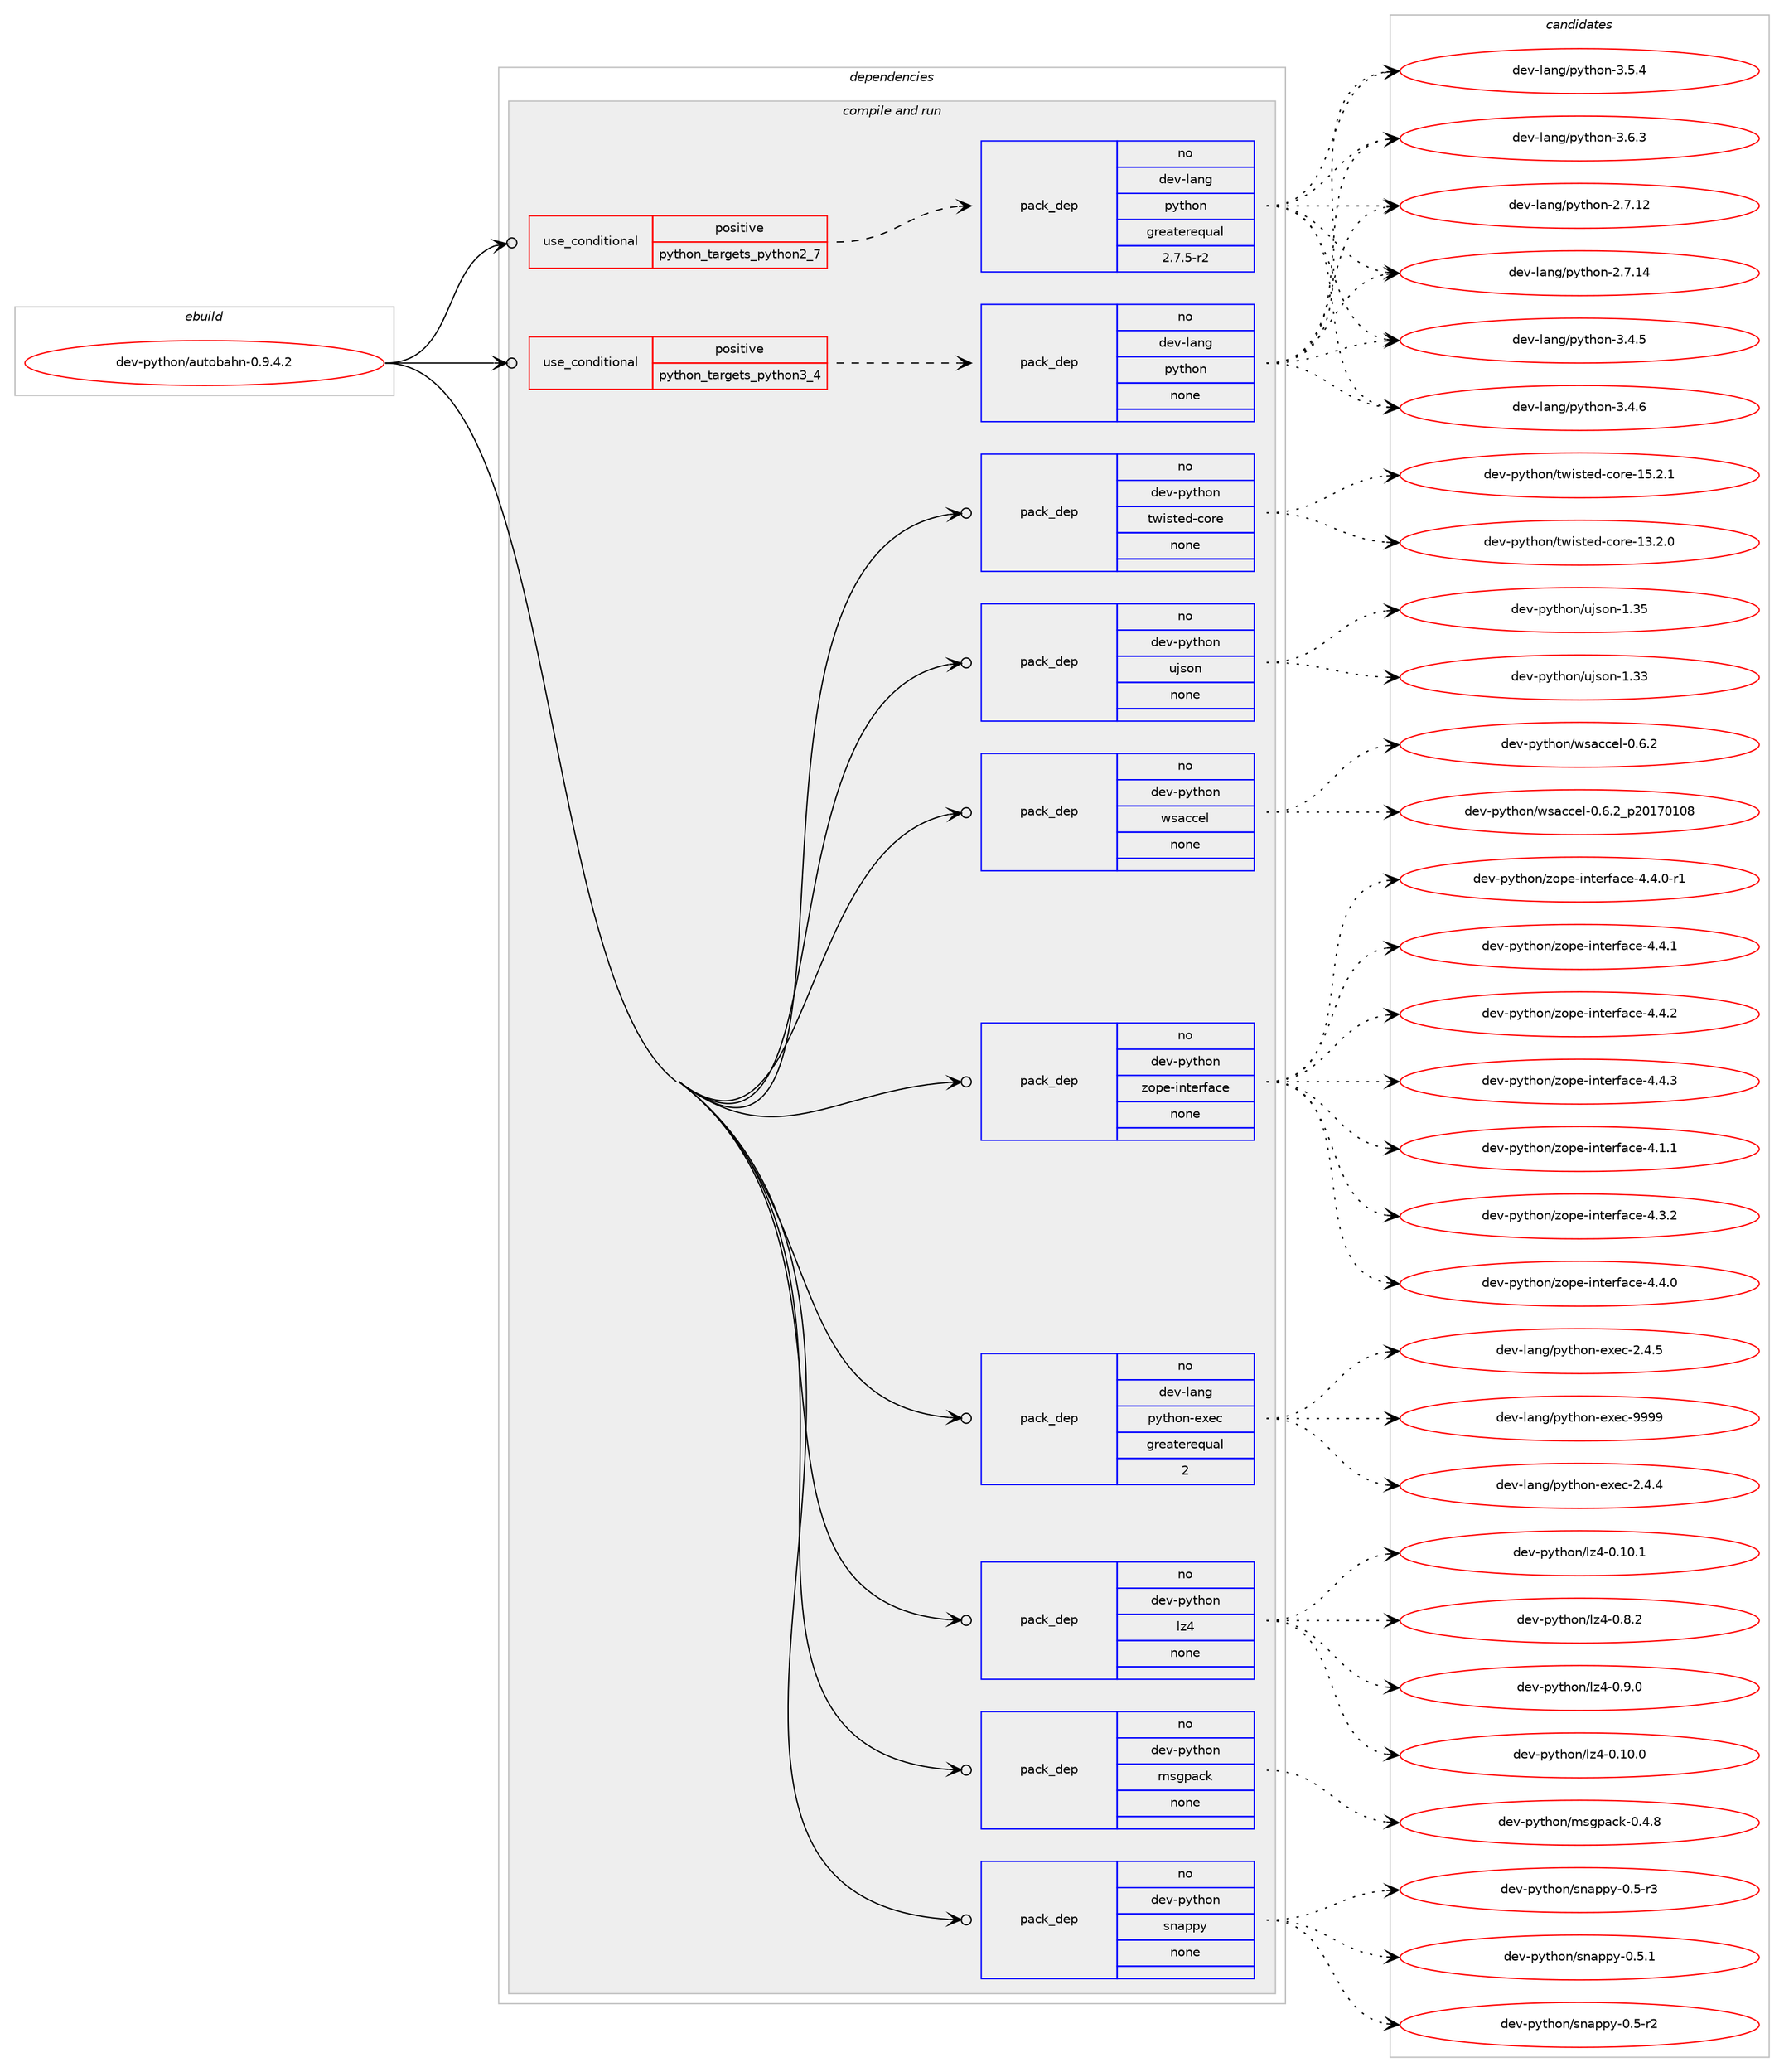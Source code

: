 digraph prolog {

# *************
# Graph options
# *************

newrank=true;
concentrate=true;
compound=true;
graph [rankdir=LR,fontname=Helvetica,fontsize=10,ranksep=1.5];#, ranksep=2.5, nodesep=0.2];
edge  [arrowhead=vee];
node  [fontname=Helvetica,fontsize=10];

# **********
# The ebuild
# **********

subgraph cluster_leftcol {
color=gray;
rank=same;
label=<<i>ebuild</i>>;
id [label="dev-python/autobahn-0.9.4.2", color=red, width=4, href="../dev-python/autobahn-0.9.4.2.svg"];
}

# ****************
# The dependencies
# ****************

subgraph cluster_midcol {
color=gray;
label=<<i>dependencies</i>>;
subgraph cluster_compile {
fillcolor="#eeeeee";
style=filled;
label=<<i>compile</i>>;
}
subgraph cluster_compileandrun {
fillcolor="#eeeeee";
style=filled;
label=<<i>compile and run</i>>;
subgraph cond29747 {
dependency147425 [label=<<TABLE BORDER="0" CELLBORDER="1" CELLSPACING="0" CELLPADDING="4"><TR><TD ROWSPAN="3" CELLPADDING="10">use_conditional</TD></TR><TR><TD>positive</TD></TR><TR><TD>python_targets_python2_7</TD></TR></TABLE>>, shape=none, color=red];
subgraph pack113859 {
dependency147426 [label=<<TABLE BORDER="0" CELLBORDER="1" CELLSPACING="0" CELLPADDING="4" WIDTH="220"><TR><TD ROWSPAN="6" CELLPADDING="30">pack_dep</TD></TR><TR><TD WIDTH="110">no</TD></TR><TR><TD>dev-lang</TD></TR><TR><TD>python</TD></TR><TR><TD>greaterequal</TD></TR><TR><TD>2.7.5-r2</TD></TR></TABLE>>, shape=none, color=blue];
}
dependency147425:e -> dependency147426:w [weight=20,style="dashed",arrowhead="vee"];
}
id:e -> dependency147425:w [weight=20,style="solid",arrowhead="odotvee"];
subgraph cond29748 {
dependency147427 [label=<<TABLE BORDER="0" CELLBORDER="1" CELLSPACING="0" CELLPADDING="4"><TR><TD ROWSPAN="3" CELLPADDING="10">use_conditional</TD></TR><TR><TD>positive</TD></TR><TR><TD>python_targets_python3_4</TD></TR></TABLE>>, shape=none, color=red];
subgraph pack113860 {
dependency147428 [label=<<TABLE BORDER="0" CELLBORDER="1" CELLSPACING="0" CELLPADDING="4" WIDTH="220"><TR><TD ROWSPAN="6" CELLPADDING="30">pack_dep</TD></TR><TR><TD WIDTH="110">no</TD></TR><TR><TD>dev-lang</TD></TR><TR><TD>python</TD></TR><TR><TD>none</TD></TR><TR><TD></TD></TR></TABLE>>, shape=none, color=blue];
}
dependency147427:e -> dependency147428:w [weight=20,style="dashed",arrowhead="vee"];
}
id:e -> dependency147427:w [weight=20,style="solid",arrowhead="odotvee"];
subgraph pack113861 {
dependency147429 [label=<<TABLE BORDER="0" CELLBORDER="1" CELLSPACING="0" CELLPADDING="4" WIDTH="220"><TR><TD ROWSPAN="6" CELLPADDING="30">pack_dep</TD></TR><TR><TD WIDTH="110">no</TD></TR><TR><TD>dev-lang</TD></TR><TR><TD>python-exec</TD></TR><TR><TD>greaterequal</TD></TR><TR><TD>2</TD></TR></TABLE>>, shape=none, color=blue];
}
id:e -> dependency147429:w [weight=20,style="solid",arrowhead="odotvee"];
subgraph pack113862 {
dependency147430 [label=<<TABLE BORDER="0" CELLBORDER="1" CELLSPACING="0" CELLPADDING="4" WIDTH="220"><TR><TD ROWSPAN="6" CELLPADDING="30">pack_dep</TD></TR><TR><TD WIDTH="110">no</TD></TR><TR><TD>dev-python</TD></TR><TR><TD>lz4</TD></TR><TR><TD>none</TD></TR><TR><TD></TD></TR></TABLE>>, shape=none, color=blue];
}
id:e -> dependency147430:w [weight=20,style="solid",arrowhead="odotvee"];
subgraph pack113863 {
dependency147431 [label=<<TABLE BORDER="0" CELLBORDER="1" CELLSPACING="0" CELLPADDING="4" WIDTH="220"><TR><TD ROWSPAN="6" CELLPADDING="30">pack_dep</TD></TR><TR><TD WIDTH="110">no</TD></TR><TR><TD>dev-python</TD></TR><TR><TD>msgpack</TD></TR><TR><TD>none</TD></TR><TR><TD></TD></TR></TABLE>>, shape=none, color=blue];
}
id:e -> dependency147431:w [weight=20,style="solid",arrowhead="odotvee"];
subgraph pack113864 {
dependency147432 [label=<<TABLE BORDER="0" CELLBORDER="1" CELLSPACING="0" CELLPADDING="4" WIDTH="220"><TR><TD ROWSPAN="6" CELLPADDING="30">pack_dep</TD></TR><TR><TD WIDTH="110">no</TD></TR><TR><TD>dev-python</TD></TR><TR><TD>snappy</TD></TR><TR><TD>none</TD></TR><TR><TD></TD></TR></TABLE>>, shape=none, color=blue];
}
id:e -> dependency147432:w [weight=20,style="solid",arrowhead="odotvee"];
subgraph pack113865 {
dependency147433 [label=<<TABLE BORDER="0" CELLBORDER="1" CELLSPACING="0" CELLPADDING="4" WIDTH="220"><TR><TD ROWSPAN="6" CELLPADDING="30">pack_dep</TD></TR><TR><TD WIDTH="110">no</TD></TR><TR><TD>dev-python</TD></TR><TR><TD>twisted-core</TD></TR><TR><TD>none</TD></TR><TR><TD></TD></TR></TABLE>>, shape=none, color=blue];
}
id:e -> dependency147433:w [weight=20,style="solid",arrowhead="odotvee"];
subgraph pack113866 {
dependency147434 [label=<<TABLE BORDER="0" CELLBORDER="1" CELLSPACING="0" CELLPADDING="4" WIDTH="220"><TR><TD ROWSPAN="6" CELLPADDING="30">pack_dep</TD></TR><TR><TD WIDTH="110">no</TD></TR><TR><TD>dev-python</TD></TR><TR><TD>ujson</TD></TR><TR><TD>none</TD></TR><TR><TD></TD></TR></TABLE>>, shape=none, color=blue];
}
id:e -> dependency147434:w [weight=20,style="solid",arrowhead="odotvee"];
subgraph pack113867 {
dependency147435 [label=<<TABLE BORDER="0" CELLBORDER="1" CELLSPACING="0" CELLPADDING="4" WIDTH="220"><TR><TD ROWSPAN="6" CELLPADDING="30">pack_dep</TD></TR><TR><TD WIDTH="110">no</TD></TR><TR><TD>dev-python</TD></TR><TR><TD>wsaccel</TD></TR><TR><TD>none</TD></TR><TR><TD></TD></TR></TABLE>>, shape=none, color=blue];
}
id:e -> dependency147435:w [weight=20,style="solid",arrowhead="odotvee"];
subgraph pack113868 {
dependency147436 [label=<<TABLE BORDER="0" CELLBORDER="1" CELLSPACING="0" CELLPADDING="4" WIDTH="220"><TR><TD ROWSPAN="6" CELLPADDING="30">pack_dep</TD></TR><TR><TD WIDTH="110">no</TD></TR><TR><TD>dev-python</TD></TR><TR><TD>zope-interface</TD></TR><TR><TD>none</TD></TR><TR><TD></TD></TR></TABLE>>, shape=none, color=blue];
}
id:e -> dependency147436:w [weight=20,style="solid",arrowhead="odotvee"];
}
subgraph cluster_run {
fillcolor="#eeeeee";
style=filled;
label=<<i>run</i>>;
}
}

# **************
# The candidates
# **************

subgraph cluster_choices {
rank=same;
color=gray;
label=<<i>candidates</i>>;

subgraph choice113859 {
color=black;
nodesep=1;
choice10010111845108971101034711212111610411111045504655464950 [label="dev-lang/python-2.7.12", color=red, width=4,href="../dev-lang/python-2.7.12.svg"];
choice10010111845108971101034711212111610411111045504655464952 [label="dev-lang/python-2.7.14", color=red, width=4,href="../dev-lang/python-2.7.14.svg"];
choice100101118451089711010347112121116104111110455146524653 [label="dev-lang/python-3.4.5", color=red, width=4,href="../dev-lang/python-3.4.5.svg"];
choice100101118451089711010347112121116104111110455146524654 [label="dev-lang/python-3.4.6", color=red, width=4,href="../dev-lang/python-3.4.6.svg"];
choice100101118451089711010347112121116104111110455146534652 [label="dev-lang/python-3.5.4", color=red, width=4,href="../dev-lang/python-3.5.4.svg"];
choice100101118451089711010347112121116104111110455146544651 [label="dev-lang/python-3.6.3", color=red, width=4,href="../dev-lang/python-3.6.3.svg"];
dependency147426:e -> choice10010111845108971101034711212111610411111045504655464950:w [style=dotted,weight="100"];
dependency147426:e -> choice10010111845108971101034711212111610411111045504655464952:w [style=dotted,weight="100"];
dependency147426:e -> choice100101118451089711010347112121116104111110455146524653:w [style=dotted,weight="100"];
dependency147426:e -> choice100101118451089711010347112121116104111110455146524654:w [style=dotted,weight="100"];
dependency147426:e -> choice100101118451089711010347112121116104111110455146534652:w [style=dotted,weight="100"];
dependency147426:e -> choice100101118451089711010347112121116104111110455146544651:w [style=dotted,weight="100"];
}
subgraph choice113860 {
color=black;
nodesep=1;
choice10010111845108971101034711212111610411111045504655464950 [label="dev-lang/python-2.7.12", color=red, width=4,href="../dev-lang/python-2.7.12.svg"];
choice10010111845108971101034711212111610411111045504655464952 [label="dev-lang/python-2.7.14", color=red, width=4,href="../dev-lang/python-2.7.14.svg"];
choice100101118451089711010347112121116104111110455146524653 [label="dev-lang/python-3.4.5", color=red, width=4,href="../dev-lang/python-3.4.5.svg"];
choice100101118451089711010347112121116104111110455146524654 [label="dev-lang/python-3.4.6", color=red, width=4,href="../dev-lang/python-3.4.6.svg"];
choice100101118451089711010347112121116104111110455146534652 [label="dev-lang/python-3.5.4", color=red, width=4,href="../dev-lang/python-3.5.4.svg"];
choice100101118451089711010347112121116104111110455146544651 [label="dev-lang/python-3.6.3", color=red, width=4,href="../dev-lang/python-3.6.3.svg"];
dependency147428:e -> choice10010111845108971101034711212111610411111045504655464950:w [style=dotted,weight="100"];
dependency147428:e -> choice10010111845108971101034711212111610411111045504655464952:w [style=dotted,weight="100"];
dependency147428:e -> choice100101118451089711010347112121116104111110455146524653:w [style=dotted,weight="100"];
dependency147428:e -> choice100101118451089711010347112121116104111110455146524654:w [style=dotted,weight="100"];
dependency147428:e -> choice100101118451089711010347112121116104111110455146534652:w [style=dotted,weight="100"];
dependency147428:e -> choice100101118451089711010347112121116104111110455146544651:w [style=dotted,weight="100"];
}
subgraph choice113861 {
color=black;
nodesep=1;
choice1001011184510897110103471121211161041111104510112010199455046524652 [label="dev-lang/python-exec-2.4.4", color=red, width=4,href="../dev-lang/python-exec-2.4.4.svg"];
choice1001011184510897110103471121211161041111104510112010199455046524653 [label="dev-lang/python-exec-2.4.5", color=red, width=4,href="../dev-lang/python-exec-2.4.5.svg"];
choice10010111845108971101034711212111610411111045101120101994557575757 [label="dev-lang/python-exec-9999", color=red, width=4,href="../dev-lang/python-exec-9999.svg"];
dependency147429:e -> choice1001011184510897110103471121211161041111104510112010199455046524652:w [style=dotted,weight="100"];
dependency147429:e -> choice1001011184510897110103471121211161041111104510112010199455046524653:w [style=dotted,weight="100"];
dependency147429:e -> choice10010111845108971101034711212111610411111045101120101994557575757:w [style=dotted,weight="100"];
}
subgraph choice113862 {
color=black;
nodesep=1;
choice10010111845112121116104111110471081225245484649484648 [label="dev-python/lz4-0.10.0", color=red, width=4,href="../dev-python/lz4-0.10.0.svg"];
choice10010111845112121116104111110471081225245484649484649 [label="dev-python/lz4-0.10.1", color=red, width=4,href="../dev-python/lz4-0.10.1.svg"];
choice100101118451121211161041111104710812252454846564650 [label="dev-python/lz4-0.8.2", color=red, width=4,href="../dev-python/lz4-0.8.2.svg"];
choice100101118451121211161041111104710812252454846574648 [label="dev-python/lz4-0.9.0", color=red, width=4,href="../dev-python/lz4-0.9.0.svg"];
dependency147430:e -> choice10010111845112121116104111110471081225245484649484648:w [style=dotted,weight="100"];
dependency147430:e -> choice10010111845112121116104111110471081225245484649484649:w [style=dotted,weight="100"];
dependency147430:e -> choice100101118451121211161041111104710812252454846564650:w [style=dotted,weight="100"];
dependency147430:e -> choice100101118451121211161041111104710812252454846574648:w [style=dotted,weight="100"];
}
subgraph choice113863 {
color=black;
nodesep=1;
choice10010111845112121116104111110471091151031129799107454846524656 [label="dev-python/msgpack-0.4.8", color=red, width=4,href="../dev-python/msgpack-0.4.8.svg"];
dependency147431:e -> choice10010111845112121116104111110471091151031129799107454846524656:w [style=dotted,weight="100"];
}
subgraph choice113864 {
color=black;
nodesep=1;
choice100101118451121211161041111104711511097112112121454846534511450 [label="dev-python/snappy-0.5-r2", color=red, width=4,href="../dev-python/snappy-0.5-r2.svg"];
choice100101118451121211161041111104711511097112112121454846534511451 [label="dev-python/snappy-0.5-r3", color=red, width=4,href="../dev-python/snappy-0.5-r3.svg"];
choice100101118451121211161041111104711511097112112121454846534649 [label="dev-python/snappy-0.5.1", color=red, width=4,href="../dev-python/snappy-0.5.1.svg"];
dependency147432:e -> choice100101118451121211161041111104711511097112112121454846534511450:w [style=dotted,weight="100"];
dependency147432:e -> choice100101118451121211161041111104711511097112112121454846534511451:w [style=dotted,weight="100"];
dependency147432:e -> choice100101118451121211161041111104711511097112112121454846534649:w [style=dotted,weight="100"];
}
subgraph choice113865 {
color=black;
nodesep=1;
choice1001011184511212111610411111047116119105115116101100459911111410145495146504648 [label="dev-python/twisted-core-13.2.0", color=red, width=4,href="../dev-python/twisted-core-13.2.0.svg"];
choice1001011184511212111610411111047116119105115116101100459911111410145495346504649 [label="dev-python/twisted-core-15.2.1", color=red, width=4,href="../dev-python/twisted-core-15.2.1.svg"];
dependency147433:e -> choice1001011184511212111610411111047116119105115116101100459911111410145495146504648:w [style=dotted,weight="100"];
dependency147433:e -> choice1001011184511212111610411111047116119105115116101100459911111410145495346504649:w [style=dotted,weight="100"];
}
subgraph choice113866 {
color=black;
nodesep=1;
choice10010111845112121116104111110471171061151111104549465151 [label="dev-python/ujson-1.33", color=red, width=4,href="../dev-python/ujson-1.33.svg"];
choice10010111845112121116104111110471171061151111104549465153 [label="dev-python/ujson-1.35", color=red, width=4,href="../dev-python/ujson-1.35.svg"];
dependency147434:e -> choice10010111845112121116104111110471171061151111104549465151:w [style=dotted,weight="100"];
dependency147434:e -> choice10010111845112121116104111110471171061151111104549465153:w [style=dotted,weight="100"];
}
subgraph choice113867 {
color=black;
nodesep=1;
choice1001011184511212111610411111047119115979999101108454846544650 [label="dev-python/wsaccel-0.6.2", color=red, width=4,href="../dev-python/wsaccel-0.6.2.svg"];
choice1001011184511212111610411111047119115979999101108454846544650951125048495548494856 [label="dev-python/wsaccel-0.6.2_p20170108", color=red, width=4,href="../dev-python/wsaccel-0.6.2_p20170108.svg"];
dependency147435:e -> choice1001011184511212111610411111047119115979999101108454846544650:w [style=dotted,weight="100"];
dependency147435:e -> choice1001011184511212111610411111047119115979999101108454846544650951125048495548494856:w [style=dotted,weight="100"];
}
subgraph choice113868 {
color=black;
nodesep=1;
choice1001011184511212111610411111047122111112101451051101161011141029799101455246494649 [label="dev-python/zope-interface-4.1.1", color=red, width=4,href="../dev-python/zope-interface-4.1.1.svg"];
choice1001011184511212111610411111047122111112101451051101161011141029799101455246514650 [label="dev-python/zope-interface-4.3.2", color=red, width=4,href="../dev-python/zope-interface-4.3.2.svg"];
choice1001011184511212111610411111047122111112101451051101161011141029799101455246524648 [label="dev-python/zope-interface-4.4.0", color=red, width=4,href="../dev-python/zope-interface-4.4.0.svg"];
choice10010111845112121116104111110471221111121014510511011610111410297991014552465246484511449 [label="dev-python/zope-interface-4.4.0-r1", color=red, width=4,href="../dev-python/zope-interface-4.4.0-r1.svg"];
choice1001011184511212111610411111047122111112101451051101161011141029799101455246524649 [label="dev-python/zope-interface-4.4.1", color=red, width=4,href="../dev-python/zope-interface-4.4.1.svg"];
choice1001011184511212111610411111047122111112101451051101161011141029799101455246524650 [label="dev-python/zope-interface-4.4.2", color=red, width=4,href="../dev-python/zope-interface-4.4.2.svg"];
choice1001011184511212111610411111047122111112101451051101161011141029799101455246524651 [label="dev-python/zope-interface-4.4.3", color=red, width=4,href="../dev-python/zope-interface-4.4.3.svg"];
dependency147436:e -> choice1001011184511212111610411111047122111112101451051101161011141029799101455246494649:w [style=dotted,weight="100"];
dependency147436:e -> choice1001011184511212111610411111047122111112101451051101161011141029799101455246514650:w [style=dotted,weight="100"];
dependency147436:e -> choice1001011184511212111610411111047122111112101451051101161011141029799101455246524648:w [style=dotted,weight="100"];
dependency147436:e -> choice10010111845112121116104111110471221111121014510511011610111410297991014552465246484511449:w [style=dotted,weight="100"];
dependency147436:e -> choice1001011184511212111610411111047122111112101451051101161011141029799101455246524649:w [style=dotted,weight="100"];
dependency147436:e -> choice1001011184511212111610411111047122111112101451051101161011141029799101455246524650:w [style=dotted,weight="100"];
dependency147436:e -> choice1001011184511212111610411111047122111112101451051101161011141029799101455246524651:w [style=dotted,weight="100"];
}
}

}
